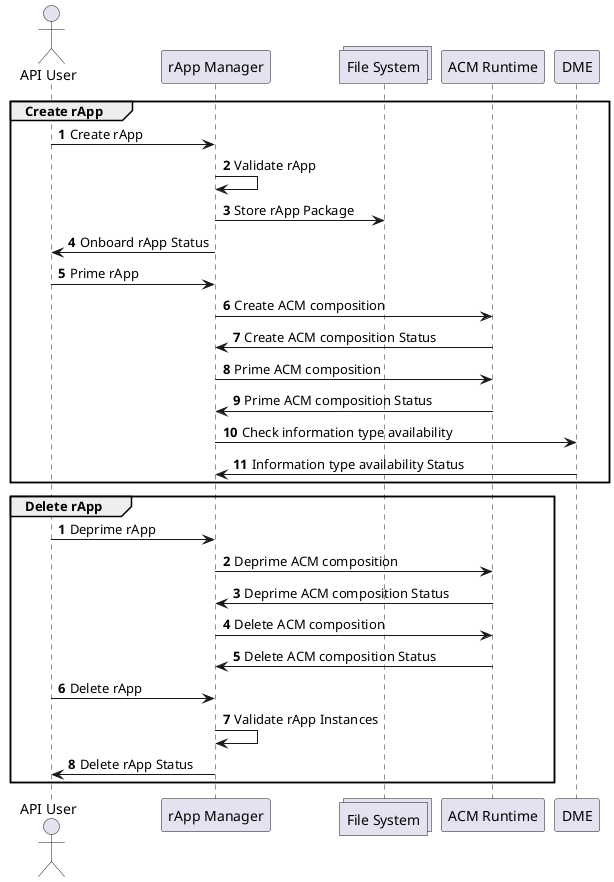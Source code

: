 @startuml
autonumber

actor "API User"
participant "rApp Manager"
collections "File System"
participant "ACM Runtime"
participant "DME"

group Create rApp
"API User"->"rApp Manager": Create rApp
"rApp Manager"->"rApp Manager": Validate rApp
"rApp Manager"->"File System": Store rApp Package
"rApp Manager"->"API User": Onboard rApp Status
"API User"->"rApp Manager": Prime rApp
"rApp Manager"->"ACM Runtime": Create ACM composition
"ACM Runtime"->"rApp Manager": Create ACM composition Status
"rApp Manager"->"ACM Runtime": Prime ACM composition
"ACM Runtime"->"rApp Manager": Prime ACM composition Status
"rApp Manager"->"DME": Check information type availability
"DME"->"rApp Manager": Information type availability Status
end

autonumber
group Delete rApp
"API User"->"rApp Manager": Deprime rApp
"rApp Manager"->"ACM Runtime": Deprime ACM composition
"ACM Runtime"->"rApp Manager": Deprime ACM composition Status
"rApp Manager"->"ACM Runtime": Delete ACM composition
"ACM Runtime"->"rApp Manager": Delete ACM composition Status
"API User"->"rApp Manager": Delete rApp
"rApp Manager"->"rApp Manager": Validate rApp Instances
"rApp Manager"->"API User": Delete rApp Status

end


@enduml